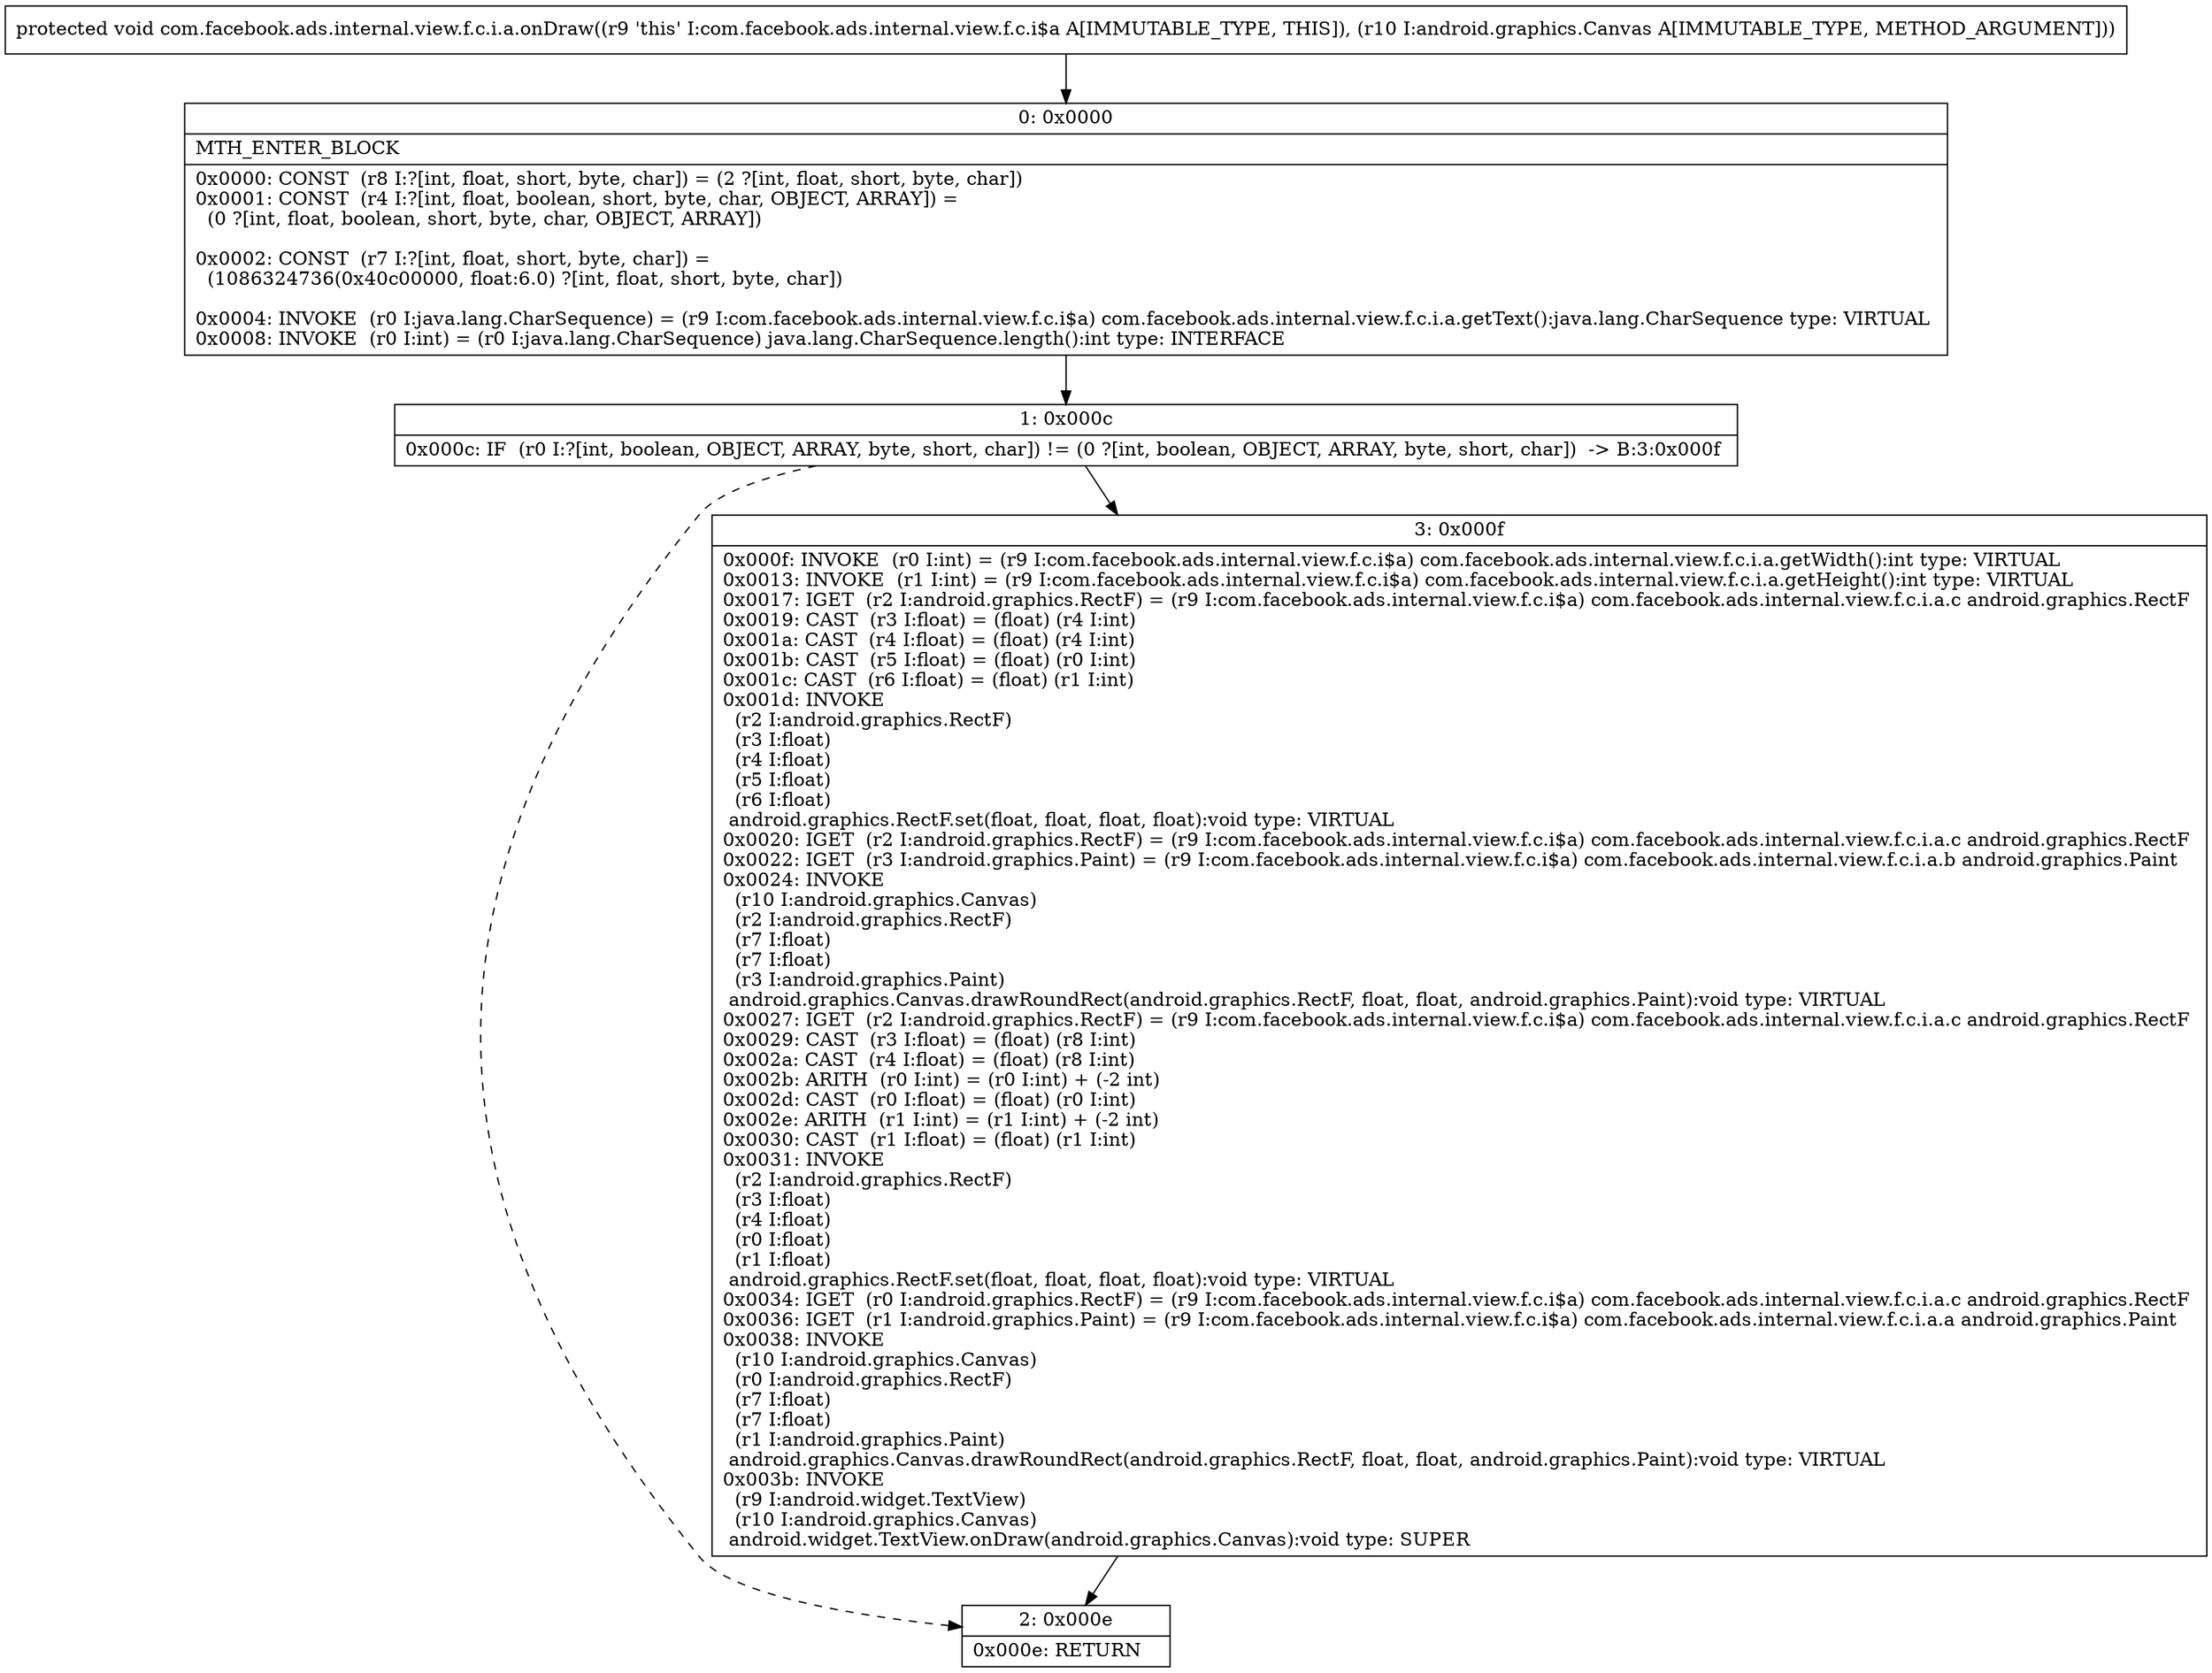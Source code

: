 digraph "CFG forcom.facebook.ads.internal.view.f.c.i.a.onDraw(Landroid\/graphics\/Canvas;)V" {
Node_0 [shape=record,label="{0\:\ 0x0000|MTH_ENTER_BLOCK\l|0x0000: CONST  (r8 I:?[int, float, short, byte, char]) = (2 ?[int, float, short, byte, char]) \l0x0001: CONST  (r4 I:?[int, float, boolean, short, byte, char, OBJECT, ARRAY]) = \l  (0 ?[int, float, boolean, short, byte, char, OBJECT, ARRAY])\l \l0x0002: CONST  (r7 I:?[int, float, short, byte, char]) = \l  (1086324736(0x40c00000, float:6.0) ?[int, float, short, byte, char])\l \l0x0004: INVOKE  (r0 I:java.lang.CharSequence) = (r9 I:com.facebook.ads.internal.view.f.c.i$a) com.facebook.ads.internal.view.f.c.i.a.getText():java.lang.CharSequence type: VIRTUAL \l0x0008: INVOKE  (r0 I:int) = (r0 I:java.lang.CharSequence) java.lang.CharSequence.length():int type: INTERFACE \l}"];
Node_1 [shape=record,label="{1\:\ 0x000c|0x000c: IF  (r0 I:?[int, boolean, OBJECT, ARRAY, byte, short, char]) != (0 ?[int, boolean, OBJECT, ARRAY, byte, short, char])  \-\> B:3:0x000f \l}"];
Node_2 [shape=record,label="{2\:\ 0x000e|0x000e: RETURN   \l}"];
Node_3 [shape=record,label="{3\:\ 0x000f|0x000f: INVOKE  (r0 I:int) = (r9 I:com.facebook.ads.internal.view.f.c.i$a) com.facebook.ads.internal.view.f.c.i.a.getWidth():int type: VIRTUAL \l0x0013: INVOKE  (r1 I:int) = (r9 I:com.facebook.ads.internal.view.f.c.i$a) com.facebook.ads.internal.view.f.c.i.a.getHeight():int type: VIRTUAL \l0x0017: IGET  (r2 I:android.graphics.RectF) = (r9 I:com.facebook.ads.internal.view.f.c.i$a) com.facebook.ads.internal.view.f.c.i.a.c android.graphics.RectF \l0x0019: CAST  (r3 I:float) = (float) (r4 I:int) \l0x001a: CAST  (r4 I:float) = (float) (r4 I:int) \l0x001b: CAST  (r5 I:float) = (float) (r0 I:int) \l0x001c: CAST  (r6 I:float) = (float) (r1 I:int) \l0x001d: INVOKE  \l  (r2 I:android.graphics.RectF)\l  (r3 I:float)\l  (r4 I:float)\l  (r5 I:float)\l  (r6 I:float)\l android.graphics.RectF.set(float, float, float, float):void type: VIRTUAL \l0x0020: IGET  (r2 I:android.graphics.RectF) = (r9 I:com.facebook.ads.internal.view.f.c.i$a) com.facebook.ads.internal.view.f.c.i.a.c android.graphics.RectF \l0x0022: IGET  (r3 I:android.graphics.Paint) = (r9 I:com.facebook.ads.internal.view.f.c.i$a) com.facebook.ads.internal.view.f.c.i.a.b android.graphics.Paint \l0x0024: INVOKE  \l  (r10 I:android.graphics.Canvas)\l  (r2 I:android.graphics.RectF)\l  (r7 I:float)\l  (r7 I:float)\l  (r3 I:android.graphics.Paint)\l android.graphics.Canvas.drawRoundRect(android.graphics.RectF, float, float, android.graphics.Paint):void type: VIRTUAL \l0x0027: IGET  (r2 I:android.graphics.RectF) = (r9 I:com.facebook.ads.internal.view.f.c.i$a) com.facebook.ads.internal.view.f.c.i.a.c android.graphics.RectF \l0x0029: CAST  (r3 I:float) = (float) (r8 I:int) \l0x002a: CAST  (r4 I:float) = (float) (r8 I:int) \l0x002b: ARITH  (r0 I:int) = (r0 I:int) + (\-2 int) \l0x002d: CAST  (r0 I:float) = (float) (r0 I:int) \l0x002e: ARITH  (r1 I:int) = (r1 I:int) + (\-2 int) \l0x0030: CAST  (r1 I:float) = (float) (r1 I:int) \l0x0031: INVOKE  \l  (r2 I:android.graphics.RectF)\l  (r3 I:float)\l  (r4 I:float)\l  (r0 I:float)\l  (r1 I:float)\l android.graphics.RectF.set(float, float, float, float):void type: VIRTUAL \l0x0034: IGET  (r0 I:android.graphics.RectF) = (r9 I:com.facebook.ads.internal.view.f.c.i$a) com.facebook.ads.internal.view.f.c.i.a.c android.graphics.RectF \l0x0036: IGET  (r1 I:android.graphics.Paint) = (r9 I:com.facebook.ads.internal.view.f.c.i$a) com.facebook.ads.internal.view.f.c.i.a.a android.graphics.Paint \l0x0038: INVOKE  \l  (r10 I:android.graphics.Canvas)\l  (r0 I:android.graphics.RectF)\l  (r7 I:float)\l  (r7 I:float)\l  (r1 I:android.graphics.Paint)\l android.graphics.Canvas.drawRoundRect(android.graphics.RectF, float, float, android.graphics.Paint):void type: VIRTUAL \l0x003b: INVOKE  \l  (r9 I:android.widget.TextView)\l  (r10 I:android.graphics.Canvas)\l android.widget.TextView.onDraw(android.graphics.Canvas):void type: SUPER \l}"];
MethodNode[shape=record,label="{protected void com.facebook.ads.internal.view.f.c.i.a.onDraw((r9 'this' I:com.facebook.ads.internal.view.f.c.i$a A[IMMUTABLE_TYPE, THIS]), (r10 I:android.graphics.Canvas A[IMMUTABLE_TYPE, METHOD_ARGUMENT])) }"];
MethodNode -> Node_0;
Node_0 -> Node_1;
Node_1 -> Node_2[style=dashed];
Node_1 -> Node_3;
Node_3 -> Node_2;
}

